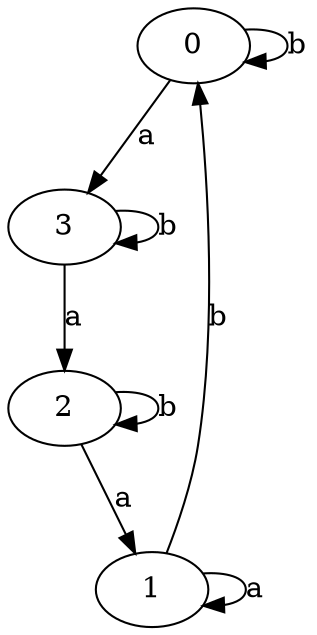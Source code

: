 digraph {
 ranksep=0.5;
 d2tdocpreamble = "\usetikzlibrary{automata}";
 d2tfigpreamble = "\tikzstyle{every state}= [ draw=blue!50,very thick,fill=blue!20]  \tikzstyle{auto}= [fill=white]";
 node [style="state"];
 edge [lblstyle="auto",topath="bend right", len=4  ]
  "0" [label="0",style = "state, initial"];
  "1" [label="1",style = "state, accepting"];
  "2" [label="2",];
  "3" [label="3",];
  "0" -> "0" [label="b",topath="loop above"];
  "0" -> "3" [label="a"];
  "1" -> "0" [label="b"];
  "1" -> "1" [label="a",topath="loop above"];
  "2" -> "1" [label="a"];
  "2" -> "2" [label="b",topath="loop above"];
  "3" -> "2" [label="a"];
  "3" -> "3" [label="b",topath="loop above"];
}